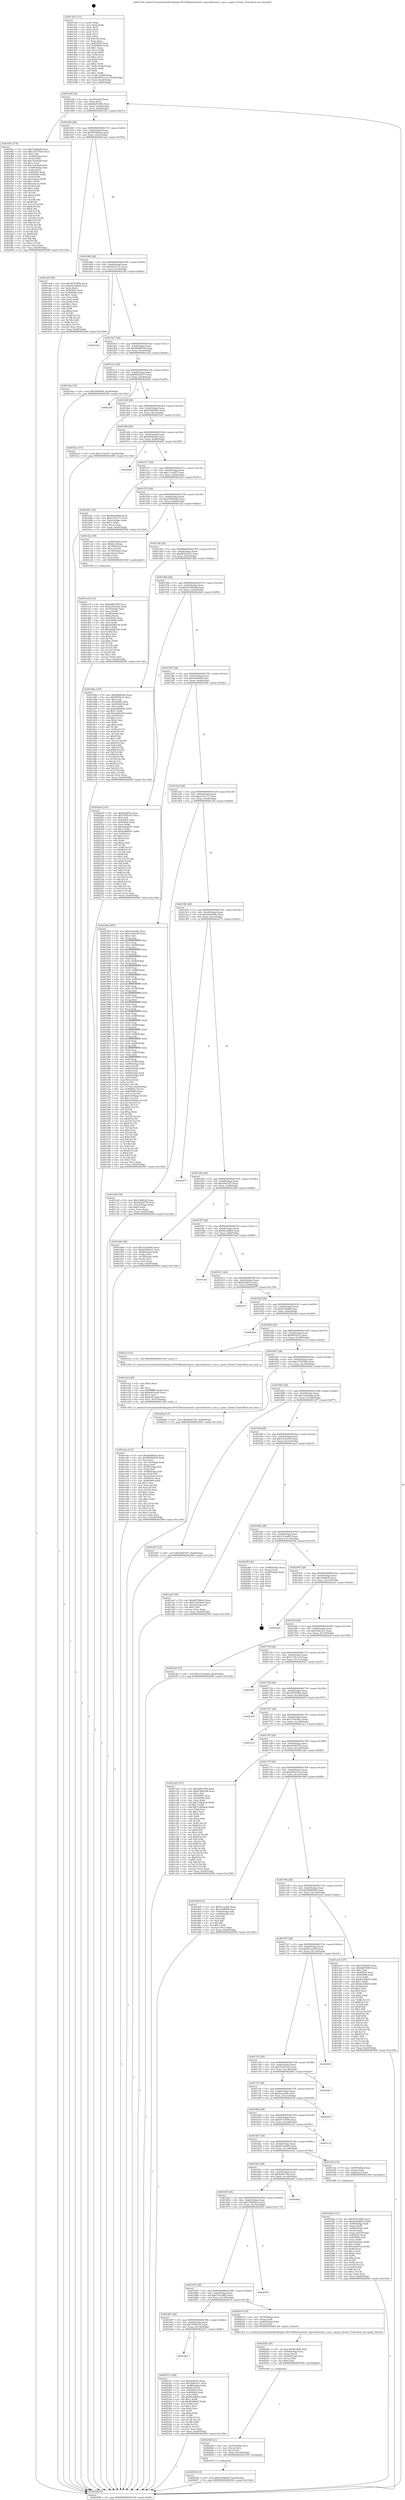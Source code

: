 digraph "0x4013e0" {
  label = "0x4013e0 (/mnt/c/Users/mathe/Desktop/tcc/POCII/binaries/extr_mpvvideooutvo_caca.c_query_format_Final-ollvm.out::main(0))"
  labelloc = "t"
  node[shape=record]

  Entry [label="",width=0.3,height=0.3,shape=circle,fillcolor=black,style=filled]
  "0x40144f" [label="{
     0x40144f [32]\l
     | [instrs]\l
     &nbsp;&nbsp;0x40144f \<+6\>: mov -0xa0(%rbp),%eax\l
     &nbsp;&nbsp;0x401455 \<+2\>: mov %eax,%ecx\l
     &nbsp;&nbsp;0x401457 \<+6\>: sub $0x82d7c600,%ecx\l
     &nbsp;&nbsp;0x40145d \<+6\>: mov %eax,-0xb4(%rbp)\l
     &nbsp;&nbsp;0x401463 \<+6\>: mov %ecx,-0xb8(%rbp)\l
     &nbsp;&nbsp;0x401469 \<+6\>: je 0000000000401f5c \<main+0xb7c\>\l
  }"]
  "0x401f5c" [label="{
     0x401f5c [174]\l
     | [instrs]\l
     &nbsp;&nbsp;0x401f5c \<+5\>: mov $0x7fcbfb29,%eax\l
     &nbsp;&nbsp;0x401f61 \<+5\>: mov $0x107d75e6,%ecx\l
     &nbsp;&nbsp;0x401f66 \<+2\>: mov $0x1,%dl\l
     &nbsp;&nbsp;0x401f68 \<+4\>: mov -0x68(%rbp),%rsi\l
     &nbsp;&nbsp;0x401f6c \<+2\>: mov (%rsi),%edi\l
     &nbsp;&nbsp;0x401f6e \<+6\>: add $0xc5ea4e6f,%edi\l
     &nbsp;&nbsp;0x401f74 \<+3\>: add $0x1,%edi\l
     &nbsp;&nbsp;0x401f77 \<+6\>: sub $0xc5ea4e6f,%edi\l
     &nbsp;&nbsp;0x401f7d \<+4\>: mov -0x68(%rbp),%rsi\l
     &nbsp;&nbsp;0x401f81 \<+2\>: mov %edi,(%rsi)\l
     &nbsp;&nbsp;0x401f83 \<+7\>: mov 0x40505c,%edi\l
     &nbsp;&nbsp;0x401f8a \<+8\>: mov 0x405060,%r8d\l
     &nbsp;&nbsp;0x401f92 \<+3\>: mov %edi,%r9d\l
     &nbsp;&nbsp;0x401f95 \<+7\>: sub $0x1ebca4,%r9d\l
     &nbsp;&nbsp;0x401f9c \<+4\>: sub $0x1,%r9d\l
     &nbsp;&nbsp;0x401fa0 \<+7\>: add $0x1ebca4,%r9d\l
     &nbsp;&nbsp;0x401fa7 \<+4\>: imul %r9d,%edi\l
     &nbsp;&nbsp;0x401fab \<+3\>: and $0x1,%edi\l
     &nbsp;&nbsp;0x401fae \<+3\>: cmp $0x0,%edi\l
     &nbsp;&nbsp;0x401fb1 \<+4\>: sete %r10b\l
     &nbsp;&nbsp;0x401fb5 \<+4\>: cmp $0xa,%r8d\l
     &nbsp;&nbsp;0x401fb9 \<+4\>: setl %r11b\l
     &nbsp;&nbsp;0x401fbd \<+3\>: mov %r10b,%bl\l
     &nbsp;&nbsp;0x401fc0 \<+3\>: xor $0xff,%bl\l
     &nbsp;&nbsp;0x401fc3 \<+3\>: mov %r11b,%r14b\l
     &nbsp;&nbsp;0x401fc6 \<+4\>: xor $0xff,%r14b\l
     &nbsp;&nbsp;0x401fca \<+3\>: xor $0x0,%dl\l
     &nbsp;&nbsp;0x401fcd \<+3\>: mov %bl,%r15b\l
     &nbsp;&nbsp;0x401fd0 \<+4\>: and $0x0,%r15b\l
     &nbsp;&nbsp;0x401fd4 \<+3\>: and %dl,%r10b\l
     &nbsp;&nbsp;0x401fd7 \<+3\>: mov %r14b,%r12b\l
     &nbsp;&nbsp;0x401fda \<+4\>: and $0x0,%r12b\l
     &nbsp;&nbsp;0x401fde \<+3\>: and %dl,%r11b\l
     &nbsp;&nbsp;0x401fe1 \<+3\>: or %r10b,%r15b\l
     &nbsp;&nbsp;0x401fe4 \<+3\>: or %r11b,%r12b\l
     &nbsp;&nbsp;0x401fe7 \<+3\>: xor %r12b,%r15b\l
     &nbsp;&nbsp;0x401fea \<+3\>: or %r14b,%bl\l
     &nbsp;&nbsp;0x401fed \<+3\>: xor $0xff,%bl\l
     &nbsp;&nbsp;0x401ff0 \<+3\>: or $0x0,%dl\l
     &nbsp;&nbsp;0x401ff3 \<+2\>: and %dl,%bl\l
     &nbsp;&nbsp;0x401ff5 \<+3\>: or %bl,%r15b\l
     &nbsp;&nbsp;0x401ff8 \<+4\>: test $0x1,%r15b\l
     &nbsp;&nbsp;0x401ffc \<+3\>: cmovne %ecx,%eax\l
     &nbsp;&nbsp;0x401fff \<+6\>: mov %eax,-0xa0(%rbp)\l
     &nbsp;&nbsp;0x402005 \<+5\>: jmp 0000000000402596 \<main+0x11b6\>\l
  }"]
  "0x40146f" [label="{
     0x40146f [28]\l
     | [instrs]\l
     &nbsp;&nbsp;0x40146f \<+5\>: jmp 0000000000401474 \<main+0x94\>\l
     &nbsp;&nbsp;0x401474 \<+6\>: mov -0xb4(%rbp),%eax\l
     &nbsp;&nbsp;0x40147a \<+5\>: sub $0x8878b0a2,%eax\l
     &nbsp;&nbsp;0x40147f \<+6\>: mov %eax,-0xbc(%rbp)\l
     &nbsp;&nbsp;0x401485 \<+6\>: je 0000000000401ae4 \<main+0x704\>\l
  }"]
  Exit [label="",width=0.3,height=0.3,shape=circle,fillcolor=black,style=filled,peripheries=2]
  "0x401ae4" [label="{
     0x401ae4 [86]\l
     | [instrs]\l
     &nbsp;&nbsp;0x401ae4 \<+5\>: mov $0x3676385a,%eax\l
     &nbsp;&nbsp;0x401ae9 \<+5\>: mov $0x653e4829,%ecx\l
     &nbsp;&nbsp;0x401aee \<+2\>: xor %edx,%edx\l
     &nbsp;&nbsp;0x401af0 \<+7\>: mov 0x40505c,%esi\l
     &nbsp;&nbsp;0x401af7 \<+7\>: mov 0x405060,%edi\l
     &nbsp;&nbsp;0x401afe \<+3\>: sub $0x1,%edx\l
     &nbsp;&nbsp;0x401b01 \<+3\>: mov %esi,%r8d\l
     &nbsp;&nbsp;0x401b04 \<+3\>: add %edx,%r8d\l
     &nbsp;&nbsp;0x401b07 \<+4\>: imul %r8d,%esi\l
     &nbsp;&nbsp;0x401b0b \<+3\>: and $0x1,%esi\l
     &nbsp;&nbsp;0x401b0e \<+3\>: cmp $0x0,%esi\l
     &nbsp;&nbsp;0x401b11 \<+4\>: sete %r9b\l
     &nbsp;&nbsp;0x401b15 \<+3\>: cmp $0xa,%edi\l
     &nbsp;&nbsp;0x401b18 \<+4\>: setl %r10b\l
     &nbsp;&nbsp;0x401b1c \<+3\>: mov %r9b,%r11b\l
     &nbsp;&nbsp;0x401b1f \<+3\>: and %r10b,%r11b\l
     &nbsp;&nbsp;0x401b22 \<+3\>: xor %r10b,%r9b\l
     &nbsp;&nbsp;0x401b25 \<+3\>: or %r9b,%r11b\l
     &nbsp;&nbsp;0x401b28 \<+4\>: test $0x1,%r11b\l
     &nbsp;&nbsp;0x401b2c \<+3\>: cmovne %ecx,%eax\l
     &nbsp;&nbsp;0x401b2f \<+6\>: mov %eax,-0xa0(%rbp)\l
     &nbsp;&nbsp;0x401b35 \<+5\>: jmp 0000000000402596 \<main+0x11b6\>\l
  }"]
  "0x40148b" [label="{
     0x40148b [28]\l
     | [instrs]\l
     &nbsp;&nbsp;0x40148b \<+5\>: jmp 0000000000401490 \<main+0xb0\>\l
     &nbsp;&nbsp;0x401490 \<+6\>: mov -0xb4(%rbp),%eax\l
     &nbsp;&nbsp;0x401496 \<+5\>: sub $0x94ef7c21,%eax\l
     &nbsp;&nbsp;0x40149b \<+6\>: mov %eax,-0xc0(%rbp)\l
     &nbsp;&nbsp;0x4014a1 \<+6\>: je 00000000004021bb \<main+0xddb\>\l
  }"]
  "0x4018b3" [label="{
     0x4018b3\l
  }", style=dashed]
  "0x4021bb" [label="{
     0x4021bb\l
  }", style=dashed]
  "0x4014a7" [label="{
     0x4014a7 [28]\l
     | [instrs]\l
     &nbsp;&nbsp;0x4014a7 \<+5\>: jmp 00000000004014ac \<main+0xcc\>\l
     &nbsp;&nbsp;0x4014ac \<+6\>: mov -0xb4(%rbp),%eax\l
     &nbsp;&nbsp;0x4014b2 \<+5\>: sub $0x96d88534,%eax\l
     &nbsp;&nbsp;0x4014b7 \<+6\>: mov %eax,-0xc4(%rbp)\l
     &nbsp;&nbsp;0x4014bd \<+6\>: je 0000000000401eba \<main+0xada\>\l
  }"]
  "0x40237c" [label="{
     0x40237c [109]\l
     | [instrs]\l
     &nbsp;&nbsp;0x40237c \<+5\>: mov $0xfa38f1fc,%eax\l
     &nbsp;&nbsp;0x402381 \<+5\>: mov $0x308a1fc1,%ecx\l
     &nbsp;&nbsp;0x402386 \<+7\>: mov -0x98(%rbp),%rdx\l
     &nbsp;&nbsp;0x40238d \<+6\>: movl $0x0,(%rdx)\l
     &nbsp;&nbsp;0x402393 \<+7\>: mov 0x40505c,%esi\l
     &nbsp;&nbsp;0x40239a \<+7\>: mov 0x405060,%edi\l
     &nbsp;&nbsp;0x4023a1 \<+3\>: mov %esi,%r8d\l
     &nbsp;&nbsp;0x4023a4 \<+7\>: add $0xf9ed9625,%r8d\l
     &nbsp;&nbsp;0x4023ab \<+4\>: sub $0x1,%r8d\l
     &nbsp;&nbsp;0x4023af \<+7\>: sub $0xf9ed9625,%r8d\l
     &nbsp;&nbsp;0x4023b6 \<+4\>: imul %r8d,%esi\l
     &nbsp;&nbsp;0x4023ba \<+3\>: and $0x1,%esi\l
     &nbsp;&nbsp;0x4023bd \<+3\>: cmp $0x0,%esi\l
     &nbsp;&nbsp;0x4023c0 \<+4\>: sete %r9b\l
     &nbsp;&nbsp;0x4023c4 \<+3\>: cmp $0xa,%edi\l
     &nbsp;&nbsp;0x4023c7 \<+4\>: setl %r10b\l
     &nbsp;&nbsp;0x4023cb \<+3\>: mov %r9b,%r11b\l
     &nbsp;&nbsp;0x4023ce \<+3\>: and %r10b,%r11b\l
     &nbsp;&nbsp;0x4023d1 \<+3\>: xor %r10b,%r9b\l
     &nbsp;&nbsp;0x4023d4 \<+3\>: or %r9b,%r11b\l
     &nbsp;&nbsp;0x4023d7 \<+4\>: test $0x1,%r11b\l
     &nbsp;&nbsp;0x4023db \<+3\>: cmovne %ecx,%eax\l
     &nbsp;&nbsp;0x4023de \<+6\>: mov %eax,-0xa0(%rbp)\l
     &nbsp;&nbsp;0x4023e4 \<+5\>: jmp 0000000000402596 \<main+0x11b6\>\l
  }"]
  "0x401eba" [label="{
     0x401eba [15]\l
     | [instrs]\l
     &nbsp;&nbsp;0x401eba \<+10\>: movl $0x500f83f6,-0xa0(%rbp)\l
     &nbsp;&nbsp;0x401ec4 \<+5\>: jmp 0000000000402596 \<main+0x11b6\>\l
  }"]
  "0x4014c3" [label="{
     0x4014c3 [28]\l
     | [instrs]\l
     &nbsp;&nbsp;0x4014c3 \<+5\>: jmp 00000000004014c8 \<main+0xe8\>\l
     &nbsp;&nbsp;0x4014c8 \<+6\>: mov -0xb4(%rbp),%eax\l
     &nbsp;&nbsp;0x4014ce \<+5\>: sub $0x983b2917,%eax\l
     &nbsp;&nbsp;0x4014d3 \<+6\>: mov %eax,-0xc8(%rbp)\l
     &nbsp;&nbsp;0x4014d9 \<+6\>: je 00000000004022d5 \<main+0xef5\>\l
  }"]
  "0x40205d" [label="{
     0x40205d [15]\l
     | [instrs]\l
     &nbsp;&nbsp;0x40205d \<+10\>: movl $0xe039b628,-0xa0(%rbp)\l
     &nbsp;&nbsp;0x402067 \<+5\>: jmp 0000000000402596 \<main+0x11b6\>\l
  }"]
  "0x4022d5" [label="{
     0x4022d5\l
  }", style=dashed]
  "0x4014df" [label="{
     0x4014df [28]\l
     | [instrs]\l
     &nbsp;&nbsp;0x4014df \<+5\>: jmp 00000000004014e4 \<main+0x104\>\l
     &nbsp;&nbsp;0x4014e4 \<+6\>: mov -0xb4(%rbp),%eax\l
     &nbsp;&nbsp;0x4014ea \<+5\>: sub $0xb302d643,%eax\l
     &nbsp;&nbsp;0x4014ef \<+6\>: mov %eax,-0xcc(%rbp)\l
     &nbsp;&nbsp;0x4014f5 \<+6\>: je 0000000000401bc2 \<main+0x7e2\>\l
  }"]
  "0x402048" [label="{
     0x402048 [21]\l
     | [instrs]\l
     &nbsp;&nbsp;0x402048 \<+4\>: mov -0x70(%rbp),%rcx\l
     &nbsp;&nbsp;0x40204c \<+3\>: mov (%rcx),%rcx\l
     &nbsp;&nbsp;0x40204f \<+3\>: mov %rcx,%rdi\l
     &nbsp;&nbsp;0x402052 \<+6\>: mov %eax,-0x160(%rbp)\l
     &nbsp;&nbsp;0x402058 \<+5\>: call 0000000000401030 \<free@plt\>\l
     | [calls]\l
     &nbsp;&nbsp;0x401030 \{1\} (unknown)\l
  }"]
  "0x401bc2" [label="{
     0x401bc2 [15]\l
     | [instrs]\l
     &nbsp;&nbsp;0x401bc2 \<+10\>: movl $0xc11eef57,-0xa0(%rbp)\l
     &nbsp;&nbsp;0x401bcc \<+5\>: jmp 0000000000402596 \<main+0x11b6\>\l
  }"]
  "0x4014fb" [label="{
     0x4014fb [28]\l
     | [instrs]\l
     &nbsp;&nbsp;0x4014fb \<+5\>: jmp 0000000000401500 \<main+0x120\>\l
     &nbsp;&nbsp;0x401500 \<+6\>: mov -0xb4(%rbp),%eax\l
     &nbsp;&nbsp;0x401506 \<+5\>: sub $0xbb0f40ad,%eax\l
     &nbsp;&nbsp;0x40150b \<+6\>: mov %eax,-0xd0(%rbp)\l
     &nbsp;&nbsp;0x401511 \<+6\>: je 00000000004024d5 \<main+0x10f5\>\l
  }"]
  "0x40202b" [label="{
     0x40202b [29]\l
     | [instrs]\l
     &nbsp;&nbsp;0x40202b \<+10\>: movabs $0x4030d6,%rdi\l
     &nbsp;&nbsp;0x402035 \<+4\>: mov -0x60(%rbp),%rcx\l
     &nbsp;&nbsp;0x402039 \<+2\>: mov %eax,(%rcx)\l
     &nbsp;&nbsp;0x40203b \<+4\>: mov -0x60(%rbp),%rcx\l
     &nbsp;&nbsp;0x40203f \<+2\>: mov (%rcx),%esi\l
     &nbsp;&nbsp;0x402041 \<+2\>: mov $0x0,%al\l
     &nbsp;&nbsp;0x402043 \<+5\>: call 0000000000401040 \<printf@plt\>\l
     | [calls]\l
     &nbsp;&nbsp;0x401040 \{1\} (unknown)\l
  }"]
  "0x4024d5" [label="{
     0x4024d5\l
  }", style=dashed]
  "0x401517" [label="{
     0x401517 [28]\l
     | [instrs]\l
     &nbsp;&nbsp;0x401517 \<+5\>: jmp 000000000040151c \<main+0x13c\>\l
     &nbsp;&nbsp;0x40151c \<+6\>: mov -0xb4(%rbp),%eax\l
     &nbsp;&nbsp;0x401522 \<+5\>: sub $0xc11eef57,%eax\l
     &nbsp;&nbsp;0x401527 \<+6\>: mov %eax,-0xd4(%rbp)\l
     &nbsp;&nbsp;0x40152d \<+6\>: je 0000000000401bd1 \<main+0x7f1\>\l
  }"]
  "0x401897" [label="{
     0x401897 [28]\l
     | [instrs]\l
     &nbsp;&nbsp;0x401897 \<+5\>: jmp 000000000040189c \<main+0x4bc\>\l
     &nbsp;&nbsp;0x40189c \<+6\>: mov -0xb4(%rbp),%eax\l
     &nbsp;&nbsp;0x4018a2 \<+5\>: sub $0x7f385c55,%eax\l
     &nbsp;&nbsp;0x4018a7 \<+6\>: mov %eax,-0x154(%rbp)\l
     &nbsp;&nbsp;0x4018ad \<+6\>: je 000000000040237c \<main+0xf9c\>\l
  }"]
  "0x401bd1" [label="{
     0x401bd1 [30]\l
     | [instrs]\l
     &nbsp;&nbsp;0x401bd1 \<+5\>: mov $0xf6cad8b4,%eax\l
     &nbsp;&nbsp;0x401bd6 \<+5\>: mov $0xe103cc77,%ecx\l
     &nbsp;&nbsp;0x401bdb \<+3\>: mov -0x2c(%rbp),%edx\l
     &nbsp;&nbsp;0x401bde \<+3\>: cmp $0x1,%edx\l
     &nbsp;&nbsp;0x401be1 \<+3\>: cmovl %ecx,%eax\l
     &nbsp;&nbsp;0x401be4 \<+6\>: mov %eax,-0xa0(%rbp)\l
     &nbsp;&nbsp;0x401bea \<+5\>: jmp 0000000000402596 \<main+0x11b6\>\l
  }"]
  "0x401533" [label="{
     0x401533 [28]\l
     | [instrs]\l
     &nbsp;&nbsp;0x401533 \<+5\>: jmp 0000000000401538 \<main+0x158\>\l
     &nbsp;&nbsp;0x401538 \<+6\>: mov -0xb4(%rbp),%eax\l
     &nbsp;&nbsp;0x40153e \<+5\>: sub $0xd7b643d8,%eax\l
     &nbsp;&nbsp;0x401543 \<+6\>: mov %eax,-0xd8(%rbp)\l
     &nbsp;&nbsp;0x401549 \<+6\>: je 0000000000401cbe \<main+0x8de\>\l
  }"]
  "0x402019" [label="{
     0x402019 [18]\l
     | [instrs]\l
     &nbsp;&nbsp;0x402019 \<+4\>: mov -0x70(%rbp),%rax\l
     &nbsp;&nbsp;0x40201d \<+3\>: mov (%rax),%rdi\l
     &nbsp;&nbsp;0x402020 \<+4\>: mov -0x80(%rbp),%rax\l
     &nbsp;&nbsp;0x402024 \<+2\>: mov (%rax),%esi\l
     &nbsp;&nbsp;0x402026 \<+5\>: call 00000000004013c0 \<query_format\>\l
     | [calls]\l
     &nbsp;&nbsp;0x4013c0 \{1\} (/mnt/c/Users/mathe/Desktop/tcc/POCII/binaries/extr_mpvvideooutvo_caca.c_query_format_Final-ollvm.out::query_format)\l
  }"]
  "0x401cbe" [label="{
     0x401cbe [39]\l
     | [instrs]\l
     &nbsp;&nbsp;0x401cbe \<+4\>: mov -0x80(%rbp),%rax\l
     &nbsp;&nbsp;0x401cc2 \<+6\>: movl $0x64,(%rax)\l
     &nbsp;&nbsp;0x401cc8 \<+4\>: mov -0x78(%rbp),%rax\l
     &nbsp;&nbsp;0x401ccc \<+6\>: movl $0x1,(%rax)\l
     &nbsp;&nbsp;0x401cd2 \<+4\>: mov -0x78(%rbp),%rax\l
     &nbsp;&nbsp;0x401cd6 \<+3\>: movslq (%rax),%rax\l
     &nbsp;&nbsp;0x401cd9 \<+4\>: shl $0x2,%rax\l
     &nbsp;&nbsp;0x401cdd \<+3\>: mov %rax,%rdi\l
     &nbsp;&nbsp;0x401ce0 \<+5\>: call 0000000000401050 \<malloc@plt\>\l
     | [calls]\l
     &nbsp;&nbsp;0x401050 \{1\} (unknown)\l
  }"]
  "0x40154f" [label="{
     0x40154f [28]\l
     | [instrs]\l
     &nbsp;&nbsp;0x40154f \<+5\>: jmp 0000000000401554 \<main+0x174\>\l
     &nbsp;&nbsp;0x401554 \<+6\>: mov -0xb4(%rbp),%eax\l
     &nbsp;&nbsp;0x40155a \<+5\>: sub $0xd838d233,%eax\l
     &nbsp;&nbsp;0x40155f \<+6\>: mov %eax,-0xdc(%rbp)\l
     &nbsp;&nbsp;0x401565 \<+6\>: je 0000000000401d8a \<main+0x9aa\>\l
  }"]
  "0x40187b" [label="{
     0x40187b [28]\l
     | [instrs]\l
     &nbsp;&nbsp;0x40187b \<+5\>: jmp 0000000000401880 \<main+0x4a0\>\l
     &nbsp;&nbsp;0x401880 \<+6\>: mov -0xb4(%rbp),%eax\l
     &nbsp;&nbsp;0x401886 \<+5\>: sub $0x7c42c800,%eax\l
     &nbsp;&nbsp;0x40188b \<+6\>: mov %eax,-0x150(%rbp)\l
     &nbsp;&nbsp;0x401891 \<+6\>: je 0000000000402019 \<main+0xc39\>\l
  }"]
  "0x401d8a" [label="{
     0x401d8a [147]\l
     | [instrs]\l
     &nbsp;&nbsp;0x401d8a \<+5\>: mov $0xbb0f40ad,%eax\l
     &nbsp;&nbsp;0x401d8f \<+5\>: mov $0x867615c,%ecx\l
     &nbsp;&nbsp;0x401d94 \<+2\>: mov $0x1,%dl\l
     &nbsp;&nbsp;0x401d96 \<+7\>: mov 0x40505c,%esi\l
     &nbsp;&nbsp;0x401d9d \<+7\>: mov 0x405060,%edi\l
     &nbsp;&nbsp;0x401da4 \<+3\>: mov %esi,%r8d\l
     &nbsp;&nbsp;0x401da7 \<+7\>: sub $0xadbfa45b,%r8d\l
     &nbsp;&nbsp;0x401dae \<+4\>: sub $0x1,%r8d\l
     &nbsp;&nbsp;0x401db2 \<+7\>: add $0xadbfa45b,%r8d\l
     &nbsp;&nbsp;0x401db9 \<+4\>: imul %r8d,%esi\l
     &nbsp;&nbsp;0x401dbd \<+3\>: and $0x1,%esi\l
     &nbsp;&nbsp;0x401dc0 \<+3\>: cmp $0x0,%esi\l
     &nbsp;&nbsp;0x401dc3 \<+4\>: sete %r9b\l
     &nbsp;&nbsp;0x401dc7 \<+3\>: cmp $0xa,%edi\l
     &nbsp;&nbsp;0x401dca \<+4\>: setl %r10b\l
     &nbsp;&nbsp;0x401dce \<+3\>: mov %r9b,%r11b\l
     &nbsp;&nbsp;0x401dd1 \<+4\>: xor $0xff,%r11b\l
     &nbsp;&nbsp;0x401dd5 \<+3\>: mov %r10b,%bl\l
     &nbsp;&nbsp;0x401dd8 \<+3\>: xor $0xff,%bl\l
     &nbsp;&nbsp;0x401ddb \<+3\>: xor $0x1,%dl\l
     &nbsp;&nbsp;0x401dde \<+3\>: mov %r11b,%r14b\l
     &nbsp;&nbsp;0x401de1 \<+4\>: and $0xff,%r14b\l
     &nbsp;&nbsp;0x401de5 \<+3\>: and %dl,%r9b\l
     &nbsp;&nbsp;0x401de8 \<+3\>: mov %bl,%r15b\l
     &nbsp;&nbsp;0x401deb \<+4\>: and $0xff,%r15b\l
     &nbsp;&nbsp;0x401def \<+3\>: and %dl,%r10b\l
     &nbsp;&nbsp;0x401df2 \<+3\>: or %r9b,%r14b\l
     &nbsp;&nbsp;0x401df5 \<+3\>: or %r10b,%r15b\l
     &nbsp;&nbsp;0x401df8 \<+3\>: xor %r15b,%r14b\l
     &nbsp;&nbsp;0x401dfb \<+3\>: or %bl,%r11b\l
     &nbsp;&nbsp;0x401dfe \<+4\>: xor $0xff,%r11b\l
     &nbsp;&nbsp;0x401e02 \<+3\>: or $0x1,%dl\l
     &nbsp;&nbsp;0x401e05 \<+3\>: and %dl,%r11b\l
     &nbsp;&nbsp;0x401e08 \<+3\>: or %r11b,%r14b\l
     &nbsp;&nbsp;0x401e0b \<+4\>: test $0x1,%r14b\l
     &nbsp;&nbsp;0x401e0f \<+3\>: cmovne %ecx,%eax\l
     &nbsp;&nbsp;0x401e12 \<+6\>: mov %eax,-0xa0(%rbp)\l
     &nbsp;&nbsp;0x401e18 \<+5\>: jmp 0000000000402596 \<main+0x11b6\>\l
  }"]
  "0x40156b" [label="{
     0x40156b [28]\l
     | [instrs]\l
     &nbsp;&nbsp;0x40156b \<+5\>: jmp 0000000000401570 \<main+0x190\>\l
     &nbsp;&nbsp;0x401570 \<+6\>: mov -0xb4(%rbp),%eax\l
     &nbsp;&nbsp;0x401576 \<+5\>: sub $0xe039b628,%eax\l
     &nbsp;&nbsp;0x40157b \<+6\>: mov %eax,-0xe0(%rbp)\l
     &nbsp;&nbsp;0x401581 \<+6\>: je 00000000004022e9 \<main+0xf09\>\l
  }"]
  "0x402555" [label="{
     0x402555\l
  }", style=dashed]
  "0x4022e9" [label="{
     0x4022e9 [147]\l
     | [instrs]\l
     &nbsp;&nbsp;0x4022e9 \<+5\>: mov $0xfa38f1fc,%eax\l
     &nbsp;&nbsp;0x4022ee \<+5\>: mov $0x7f385c55,%ecx\l
     &nbsp;&nbsp;0x4022f3 \<+2\>: mov $0x1,%dl\l
     &nbsp;&nbsp;0x4022f5 \<+7\>: mov 0x40505c,%esi\l
     &nbsp;&nbsp;0x4022fc \<+7\>: mov 0x405060,%edi\l
     &nbsp;&nbsp;0x402303 \<+3\>: mov %esi,%r8d\l
     &nbsp;&nbsp;0x402306 \<+7\>: sub $0x5a9a8547,%r8d\l
     &nbsp;&nbsp;0x40230d \<+4\>: sub $0x1,%r8d\l
     &nbsp;&nbsp;0x402311 \<+7\>: add $0x5a9a8547,%r8d\l
     &nbsp;&nbsp;0x402318 \<+4\>: imul %r8d,%esi\l
     &nbsp;&nbsp;0x40231c \<+3\>: and $0x1,%esi\l
     &nbsp;&nbsp;0x40231f \<+3\>: cmp $0x0,%esi\l
     &nbsp;&nbsp;0x402322 \<+4\>: sete %r9b\l
     &nbsp;&nbsp;0x402326 \<+3\>: cmp $0xa,%edi\l
     &nbsp;&nbsp;0x402329 \<+4\>: setl %r10b\l
     &nbsp;&nbsp;0x40232d \<+3\>: mov %r9b,%r11b\l
     &nbsp;&nbsp;0x402330 \<+4\>: xor $0xff,%r11b\l
     &nbsp;&nbsp;0x402334 \<+3\>: mov %r10b,%bl\l
     &nbsp;&nbsp;0x402337 \<+3\>: xor $0xff,%bl\l
     &nbsp;&nbsp;0x40233a \<+3\>: xor $0x1,%dl\l
     &nbsp;&nbsp;0x40233d \<+3\>: mov %r11b,%r14b\l
     &nbsp;&nbsp;0x402340 \<+4\>: and $0xff,%r14b\l
     &nbsp;&nbsp;0x402344 \<+3\>: and %dl,%r9b\l
     &nbsp;&nbsp;0x402347 \<+3\>: mov %bl,%r15b\l
     &nbsp;&nbsp;0x40234a \<+4\>: and $0xff,%r15b\l
     &nbsp;&nbsp;0x40234e \<+3\>: and %dl,%r10b\l
     &nbsp;&nbsp;0x402351 \<+3\>: or %r9b,%r14b\l
     &nbsp;&nbsp;0x402354 \<+3\>: or %r10b,%r15b\l
     &nbsp;&nbsp;0x402357 \<+3\>: xor %r15b,%r14b\l
     &nbsp;&nbsp;0x40235a \<+3\>: or %bl,%r11b\l
     &nbsp;&nbsp;0x40235d \<+4\>: xor $0xff,%r11b\l
     &nbsp;&nbsp;0x402361 \<+3\>: or $0x1,%dl\l
     &nbsp;&nbsp;0x402364 \<+3\>: and %dl,%r11b\l
     &nbsp;&nbsp;0x402367 \<+3\>: or %r11b,%r14b\l
     &nbsp;&nbsp;0x40236a \<+4\>: test $0x1,%r14b\l
     &nbsp;&nbsp;0x40236e \<+3\>: cmovne %ecx,%eax\l
     &nbsp;&nbsp;0x402371 \<+6\>: mov %eax,-0xa0(%rbp)\l
     &nbsp;&nbsp;0x402377 \<+5\>: jmp 0000000000402596 \<main+0x11b6\>\l
  }"]
  "0x401587" [label="{
     0x401587 [28]\l
     | [instrs]\l
     &nbsp;&nbsp;0x401587 \<+5\>: jmp 000000000040158c \<main+0x1ac\>\l
     &nbsp;&nbsp;0x40158c \<+6\>: mov -0xb4(%rbp),%eax\l
     &nbsp;&nbsp;0x401592 \<+5\>: sub $0xe0e8f40f,%eax\l
     &nbsp;&nbsp;0x401597 \<+6\>: mov %eax,-0xe4(%rbp)\l
     &nbsp;&nbsp;0x40159d \<+6\>: je 000000000040190e \<main+0x52e\>\l
  }"]
  "0x40185f" [label="{
     0x40185f [28]\l
     | [instrs]\l
     &nbsp;&nbsp;0x40185f \<+5\>: jmp 0000000000401864 \<main+0x484\>\l
     &nbsp;&nbsp;0x401864 \<+6\>: mov -0xb4(%rbp),%eax\l
     &nbsp;&nbsp;0x40186a \<+5\>: sub $0x750092cb,%eax\l
     &nbsp;&nbsp;0x40186f \<+6\>: mov %eax,-0x14c(%rbp)\l
     &nbsp;&nbsp;0x401875 \<+6\>: je 0000000000402555 \<main+0x1175\>\l
  }"]
  "0x40190e" [label="{
     0x40190e [407]\l
     | [instrs]\l
     &nbsp;&nbsp;0x40190e \<+5\>: mov $0x5ecac0fe,%eax\l
     &nbsp;&nbsp;0x401913 \<+5\>: mov $0x14c03c85,%ecx\l
     &nbsp;&nbsp;0x401918 \<+2\>: mov $0x1,%dl\l
     &nbsp;&nbsp;0x40191a \<+3\>: mov %rsp,%rsi\l
     &nbsp;&nbsp;0x40191d \<+4\>: add $0xfffffffffffffff0,%rsi\l
     &nbsp;&nbsp;0x401921 \<+3\>: mov %rsi,%rsp\l
     &nbsp;&nbsp;0x401924 \<+7\>: mov %rsi,-0x98(%rbp)\l
     &nbsp;&nbsp;0x40192b \<+3\>: mov %rsp,%rsi\l
     &nbsp;&nbsp;0x40192e \<+4\>: add $0xfffffffffffffff0,%rsi\l
     &nbsp;&nbsp;0x401932 \<+3\>: mov %rsi,%rsp\l
     &nbsp;&nbsp;0x401935 \<+3\>: mov %rsp,%rdi\l
     &nbsp;&nbsp;0x401938 \<+4\>: add $0xfffffffffffffff0,%rdi\l
     &nbsp;&nbsp;0x40193c \<+3\>: mov %rdi,%rsp\l
     &nbsp;&nbsp;0x40193f \<+7\>: mov %rdi,-0x90(%rbp)\l
     &nbsp;&nbsp;0x401946 \<+3\>: mov %rsp,%rdi\l
     &nbsp;&nbsp;0x401949 \<+4\>: add $0xfffffffffffffff0,%rdi\l
     &nbsp;&nbsp;0x40194d \<+3\>: mov %rdi,%rsp\l
     &nbsp;&nbsp;0x401950 \<+7\>: mov %rdi,-0x88(%rbp)\l
     &nbsp;&nbsp;0x401957 \<+3\>: mov %rsp,%rdi\l
     &nbsp;&nbsp;0x40195a \<+4\>: add $0xfffffffffffffff0,%rdi\l
     &nbsp;&nbsp;0x40195e \<+3\>: mov %rdi,%rsp\l
     &nbsp;&nbsp;0x401961 \<+4\>: mov %rdi,-0x80(%rbp)\l
     &nbsp;&nbsp;0x401965 \<+3\>: mov %rsp,%rdi\l
     &nbsp;&nbsp;0x401968 \<+4\>: add $0xfffffffffffffff0,%rdi\l
     &nbsp;&nbsp;0x40196c \<+3\>: mov %rdi,%rsp\l
     &nbsp;&nbsp;0x40196f \<+4\>: mov %rdi,-0x78(%rbp)\l
     &nbsp;&nbsp;0x401973 \<+3\>: mov %rsp,%rdi\l
     &nbsp;&nbsp;0x401976 \<+4\>: add $0xfffffffffffffff0,%rdi\l
     &nbsp;&nbsp;0x40197a \<+3\>: mov %rdi,%rsp\l
     &nbsp;&nbsp;0x40197d \<+4\>: mov %rdi,-0x70(%rbp)\l
     &nbsp;&nbsp;0x401981 \<+3\>: mov %rsp,%rdi\l
     &nbsp;&nbsp;0x401984 \<+4\>: add $0xfffffffffffffff0,%rdi\l
     &nbsp;&nbsp;0x401988 \<+3\>: mov %rdi,%rsp\l
     &nbsp;&nbsp;0x40198b \<+4\>: mov %rdi,-0x68(%rbp)\l
     &nbsp;&nbsp;0x40198f \<+3\>: mov %rsp,%rdi\l
     &nbsp;&nbsp;0x401992 \<+4\>: add $0xfffffffffffffff0,%rdi\l
     &nbsp;&nbsp;0x401996 \<+3\>: mov %rdi,%rsp\l
     &nbsp;&nbsp;0x401999 \<+4\>: mov %rdi,-0x60(%rbp)\l
     &nbsp;&nbsp;0x40199d \<+3\>: mov %rsp,%rdi\l
     &nbsp;&nbsp;0x4019a0 \<+4\>: add $0xfffffffffffffff0,%rdi\l
     &nbsp;&nbsp;0x4019a4 \<+3\>: mov %rdi,%rsp\l
     &nbsp;&nbsp;0x4019a7 \<+4\>: mov %rdi,-0x58(%rbp)\l
     &nbsp;&nbsp;0x4019ab \<+3\>: mov %rsp,%rdi\l
     &nbsp;&nbsp;0x4019ae \<+4\>: add $0xfffffffffffffff0,%rdi\l
     &nbsp;&nbsp;0x4019b2 \<+3\>: mov %rdi,%rsp\l
     &nbsp;&nbsp;0x4019b5 \<+4\>: mov %rdi,-0x50(%rbp)\l
     &nbsp;&nbsp;0x4019b9 \<+3\>: mov %rsp,%rdi\l
     &nbsp;&nbsp;0x4019bc \<+4\>: add $0xfffffffffffffff0,%rdi\l
     &nbsp;&nbsp;0x4019c0 \<+3\>: mov %rdi,%rsp\l
     &nbsp;&nbsp;0x4019c3 \<+4\>: mov %rdi,-0x48(%rbp)\l
     &nbsp;&nbsp;0x4019c7 \<+3\>: mov %rsp,%rdi\l
     &nbsp;&nbsp;0x4019ca \<+4\>: add $0xfffffffffffffff0,%rdi\l
     &nbsp;&nbsp;0x4019ce \<+3\>: mov %rdi,%rsp\l
     &nbsp;&nbsp;0x4019d1 \<+4\>: mov %rdi,-0x40(%rbp)\l
     &nbsp;&nbsp;0x4019d5 \<+3\>: mov %rsp,%rdi\l
     &nbsp;&nbsp;0x4019d8 \<+4\>: add $0xfffffffffffffff0,%rdi\l
     &nbsp;&nbsp;0x4019dc \<+3\>: mov %rdi,%rsp\l
     &nbsp;&nbsp;0x4019df \<+4\>: mov %rdi,-0x38(%rbp)\l
     &nbsp;&nbsp;0x4019e3 \<+7\>: mov -0x98(%rbp),%rdi\l
     &nbsp;&nbsp;0x4019ea \<+6\>: movl $0x0,(%rdi)\l
     &nbsp;&nbsp;0x4019f0 \<+7\>: mov -0xa4(%rbp),%r8d\l
     &nbsp;&nbsp;0x4019f7 \<+3\>: mov %r8d,(%rsi)\l
     &nbsp;&nbsp;0x4019fa \<+7\>: mov -0x90(%rbp),%rdi\l
     &nbsp;&nbsp;0x401a01 \<+7\>: mov -0xb0(%rbp),%r9\l
     &nbsp;&nbsp;0x401a08 \<+3\>: mov %r9,(%rdi)\l
     &nbsp;&nbsp;0x401a0b \<+3\>: cmpl $0x2,(%rsi)\l
     &nbsp;&nbsp;0x401a0e \<+4\>: setne %r10b\l
     &nbsp;&nbsp;0x401a12 \<+4\>: and $0x1,%r10b\l
     &nbsp;&nbsp;0x401a16 \<+4\>: mov %r10b,-0x2d(%rbp)\l
     &nbsp;&nbsp;0x401a1a \<+8\>: mov 0x40505c,%r11d\l
     &nbsp;&nbsp;0x401a22 \<+7\>: mov 0x405060,%ebx\l
     &nbsp;&nbsp;0x401a29 \<+3\>: mov %r11d,%r14d\l
     &nbsp;&nbsp;0x401a2c \<+7\>: sub $0x9c5392a2,%r14d\l
     &nbsp;&nbsp;0x401a33 \<+4\>: sub $0x1,%r14d\l
     &nbsp;&nbsp;0x401a37 \<+7\>: add $0x9c5392a2,%r14d\l
     &nbsp;&nbsp;0x401a3e \<+4\>: imul %r14d,%r11d\l
     &nbsp;&nbsp;0x401a42 \<+4\>: and $0x1,%r11d\l
     &nbsp;&nbsp;0x401a46 \<+4\>: cmp $0x0,%r11d\l
     &nbsp;&nbsp;0x401a4a \<+4\>: sete %r10b\l
     &nbsp;&nbsp;0x401a4e \<+3\>: cmp $0xa,%ebx\l
     &nbsp;&nbsp;0x401a51 \<+4\>: setl %r15b\l
     &nbsp;&nbsp;0x401a55 \<+3\>: mov %r10b,%r12b\l
     &nbsp;&nbsp;0x401a58 \<+4\>: xor $0xff,%r12b\l
     &nbsp;&nbsp;0x401a5c \<+3\>: mov %r15b,%r13b\l
     &nbsp;&nbsp;0x401a5f \<+4\>: xor $0xff,%r13b\l
     &nbsp;&nbsp;0x401a63 \<+3\>: xor $0x0,%dl\l
     &nbsp;&nbsp;0x401a66 \<+3\>: mov %r12b,%sil\l
     &nbsp;&nbsp;0x401a69 \<+4\>: and $0x0,%sil\l
     &nbsp;&nbsp;0x401a6d \<+3\>: and %dl,%r10b\l
     &nbsp;&nbsp;0x401a70 \<+3\>: mov %r13b,%dil\l
     &nbsp;&nbsp;0x401a73 \<+4\>: and $0x0,%dil\l
     &nbsp;&nbsp;0x401a77 \<+3\>: and %dl,%r15b\l
     &nbsp;&nbsp;0x401a7a \<+3\>: or %r10b,%sil\l
     &nbsp;&nbsp;0x401a7d \<+3\>: or %r15b,%dil\l
     &nbsp;&nbsp;0x401a80 \<+3\>: xor %dil,%sil\l
     &nbsp;&nbsp;0x401a83 \<+3\>: or %r13b,%r12b\l
     &nbsp;&nbsp;0x401a86 \<+4\>: xor $0xff,%r12b\l
     &nbsp;&nbsp;0x401a8a \<+3\>: or $0x0,%dl\l
     &nbsp;&nbsp;0x401a8d \<+3\>: and %dl,%r12b\l
     &nbsp;&nbsp;0x401a90 \<+3\>: or %r12b,%sil\l
     &nbsp;&nbsp;0x401a93 \<+4\>: test $0x1,%sil\l
     &nbsp;&nbsp;0x401a97 \<+3\>: cmovne %ecx,%eax\l
     &nbsp;&nbsp;0x401a9a \<+6\>: mov %eax,-0xa0(%rbp)\l
     &nbsp;&nbsp;0x401aa0 \<+5\>: jmp 0000000000402596 \<main+0x11b6\>\l
  }"]
  "0x4015a3" [label="{
     0x4015a3 [28]\l
     | [instrs]\l
     &nbsp;&nbsp;0x4015a3 \<+5\>: jmp 00000000004015a8 \<main+0x1c8\>\l
     &nbsp;&nbsp;0x4015a8 \<+6\>: mov -0xb4(%rbp),%eax\l
     &nbsp;&nbsp;0x4015ae \<+5\>: sub $0xe103cc77,%eax\l
     &nbsp;&nbsp;0x4015b3 \<+6\>: mov %eax,-0xe8(%rbp)\l
     &nbsp;&nbsp;0x4015b9 \<+6\>: je 0000000000401c0d \<main+0x82d\>\l
  }"]
  "0x40248e" [label="{
     0x40248e\l
  }", style=dashed]
  "0x401c0d" [label="{
     0x401c0d [30]\l
     | [instrs]\l
     &nbsp;&nbsp;0x401c0d \<+5\>: mov $0x1b44fcf2,%eax\l
     &nbsp;&nbsp;0x401c12 \<+5\>: mov $0x44d42778,%ecx\l
     &nbsp;&nbsp;0x401c17 \<+3\>: mov -0x2c(%rbp),%edx\l
     &nbsp;&nbsp;0x401c1a \<+3\>: cmp $0x0,%edx\l
     &nbsp;&nbsp;0x401c1d \<+3\>: cmove %ecx,%eax\l
     &nbsp;&nbsp;0x401c20 \<+6\>: mov %eax,-0xa0(%rbp)\l
     &nbsp;&nbsp;0x401c26 \<+5\>: jmp 0000000000402596 \<main+0x11b6\>\l
  }"]
  "0x4015bf" [label="{
     0x4015bf [28]\l
     | [instrs]\l
     &nbsp;&nbsp;0x4015bf \<+5\>: jmp 00000000004015c4 \<main+0x1e4\>\l
     &nbsp;&nbsp;0x4015c4 \<+6\>: mov -0xb4(%rbp),%eax\l
     &nbsp;&nbsp;0x4015ca \<+5\>: sub $0xe6ea964e,%eax\l
     &nbsp;&nbsp;0x4015cf \<+6\>: mov %eax,-0xec(%rbp)\l
     &nbsp;&nbsp;0x4015d5 \<+6\>: je 0000000000402273 \<main+0xe93\>\l
  }"]
  "0x401e4a" [label="{
     0x401e4a [112]\l
     | [instrs]\l
     &nbsp;&nbsp;0x401e4a \<+5\>: mov $0xbb0f40ad,%ecx\l
     &nbsp;&nbsp;0x401e4f \<+5\>: mov $0x96d88534,%edx\l
     &nbsp;&nbsp;0x401e54 \<+2\>: xor %esi,%esi\l
     &nbsp;&nbsp;0x401e56 \<+6\>: mov -0x15c(%rbp),%edi\l
     &nbsp;&nbsp;0x401e5c \<+3\>: imul %eax,%edi\l
     &nbsp;&nbsp;0x401e5f \<+4\>: mov -0x70(%rbp),%r8\l
     &nbsp;&nbsp;0x401e63 \<+3\>: mov (%r8),%r8\l
     &nbsp;&nbsp;0x401e66 \<+4\>: mov -0x68(%rbp),%r9\l
     &nbsp;&nbsp;0x401e6a \<+3\>: movslq (%r9),%r9\l
     &nbsp;&nbsp;0x401e6d \<+4\>: mov %edi,(%r8,%r9,4)\l
     &nbsp;&nbsp;0x401e71 \<+7\>: mov 0x40505c,%eax\l
     &nbsp;&nbsp;0x401e78 \<+7\>: mov 0x405060,%edi\l
     &nbsp;&nbsp;0x401e7f \<+3\>: sub $0x1,%esi\l
     &nbsp;&nbsp;0x401e82 \<+3\>: mov %eax,%r10d\l
     &nbsp;&nbsp;0x401e85 \<+3\>: add %esi,%r10d\l
     &nbsp;&nbsp;0x401e88 \<+4\>: imul %r10d,%eax\l
     &nbsp;&nbsp;0x401e8c \<+3\>: and $0x1,%eax\l
     &nbsp;&nbsp;0x401e8f \<+3\>: cmp $0x0,%eax\l
     &nbsp;&nbsp;0x401e92 \<+4\>: sete %r11b\l
     &nbsp;&nbsp;0x401e96 \<+3\>: cmp $0xa,%edi\l
     &nbsp;&nbsp;0x401e99 \<+3\>: setl %bl\l
     &nbsp;&nbsp;0x401e9c \<+3\>: mov %r11b,%r14b\l
     &nbsp;&nbsp;0x401e9f \<+3\>: and %bl,%r14b\l
     &nbsp;&nbsp;0x401ea2 \<+3\>: xor %bl,%r11b\l
     &nbsp;&nbsp;0x401ea5 \<+3\>: or %r11b,%r14b\l
     &nbsp;&nbsp;0x401ea8 \<+4\>: test $0x1,%r14b\l
     &nbsp;&nbsp;0x401eac \<+3\>: cmovne %edx,%ecx\l
     &nbsp;&nbsp;0x401eaf \<+6\>: mov %ecx,-0xa0(%rbp)\l
     &nbsp;&nbsp;0x401eb5 \<+5\>: jmp 0000000000402596 \<main+0x11b6\>\l
  }"]
  "0x402273" [label="{
     0x402273\l
  }", style=dashed]
  "0x4015db" [label="{
     0x4015db [28]\l
     | [instrs]\l
     &nbsp;&nbsp;0x4015db \<+5\>: jmp 00000000004015e0 \<main+0x200\>\l
     &nbsp;&nbsp;0x4015e0 \<+6\>: mov -0xb4(%rbp),%eax\l
     &nbsp;&nbsp;0x4015e6 \<+5\>: sub $0xf2907ef7,%eax\l
     &nbsp;&nbsp;0x4015eb \<+6\>: mov %eax,-0xf0(%rbp)\l
     &nbsp;&nbsp;0x4015f1 \<+6\>: je 0000000000401d66 \<main+0x986\>\l
  }"]
  "0x401e22" [label="{
     0x401e22 [40]\l
     | [instrs]\l
     &nbsp;&nbsp;0x401e22 \<+5\>: mov $0x2,%ecx\l
     &nbsp;&nbsp;0x401e27 \<+1\>: cltd\l
     &nbsp;&nbsp;0x401e28 \<+2\>: idiv %ecx\l
     &nbsp;&nbsp;0x401e2a \<+6\>: imul $0xfffffffe,%edx,%ecx\l
     &nbsp;&nbsp;0x401e30 \<+6\>: sub $0xbe91ea2b,%ecx\l
     &nbsp;&nbsp;0x401e36 \<+3\>: add $0x1,%ecx\l
     &nbsp;&nbsp;0x401e39 \<+6\>: add $0xbe91ea2b,%ecx\l
     &nbsp;&nbsp;0x401e3f \<+6\>: mov %ecx,-0x15c(%rbp)\l
     &nbsp;&nbsp;0x401e45 \<+5\>: call 0000000000401160 \<next_i\>\l
     | [calls]\l
     &nbsp;&nbsp;0x401160 \{1\} (/mnt/c/Users/mathe/Desktop/tcc/POCII/binaries/extr_mpvvideooutvo_caca.c_query_format_Final-ollvm.out::next_i)\l
  }"]
  "0x401d66" [label="{
     0x401d66 [36]\l
     | [instrs]\l
     &nbsp;&nbsp;0x401d66 \<+5\>: mov $0x7c42c800,%eax\l
     &nbsp;&nbsp;0x401d6b \<+5\>: mov $0xd838d233,%ecx\l
     &nbsp;&nbsp;0x401d70 \<+4\>: mov -0x68(%rbp),%rdx\l
     &nbsp;&nbsp;0x401d74 \<+2\>: mov (%rdx),%esi\l
     &nbsp;&nbsp;0x401d76 \<+4\>: mov -0x78(%rbp),%rdx\l
     &nbsp;&nbsp;0x401d7a \<+2\>: cmp (%rdx),%esi\l
     &nbsp;&nbsp;0x401d7c \<+3\>: cmovl %ecx,%eax\l
     &nbsp;&nbsp;0x401d7f \<+6\>: mov %eax,-0xa0(%rbp)\l
     &nbsp;&nbsp;0x401d85 \<+5\>: jmp 0000000000402596 \<main+0x11b6\>\l
  }"]
  "0x4015f7" [label="{
     0x4015f7 [28]\l
     | [instrs]\l
     &nbsp;&nbsp;0x4015f7 \<+5\>: jmp 00000000004015fc \<main+0x21c\>\l
     &nbsp;&nbsp;0x4015fc \<+6\>: mov -0xb4(%rbp),%eax\l
     &nbsp;&nbsp;0x401602 \<+5\>: sub $0xf6cad8b4,%eax\l
     &nbsp;&nbsp;0x401607 \<+6\>: mov %eax,-0xf4(%rbp)\l
     &nbsp;&nbsp;0x40160d \<+6\>: je 0000000000401bef \<main+0x80f\>\l
  }"]
  "0x401ce5" [label="{
     0x401ce5 [114]\l
     | [instrs]\l
     &nbsp;&nbsp;0x401ce5 \<+5\>: mov $0x6afb3768,%ecx\l
     &nbsp;&nbsp;0x401cea \<+5\>: mov $0x122024da,%edx\l
     &nbsp;&nbsp;0x401cef \<+4\>: mov -0x70(%rbp),%rdi\l
     &nbsp;&nbsp;0x401cf3 \<+3\>: mov %rax,(%rdi)\l
     &nbsp;&nbsp;0x401cf6 \<+4\>: mov -0x68(%rbp),%rax\l
     &nbsp;&nbsp;0x401cfa \<+6\>: movl $0x0,(%rax)\l
     &nbsp;&nbsp;0x401d00 \<+7\>: mov 0x40505c,%esi\l
     &nbsp;&nbsp;0x401d07 \<+8\>: mov 0x405060,%r8d\l
     &nbsp;&nbsp;0x401d0f \<+3\>: mov %esi,%r9d\l
     &nbsp;&nbsp;0x401d12 \<+7\>: add $0xa929615b,%r9d\l
     &nbsp;&nbsp;0x401d19 \<+4\>: sub $0x1,%r9d\l
     &nbsp;&nbsp;0x401d1d \<+7\>: sub $0xa929615b,%r9d\l
     &nbsp;&nbsp;0x401d24 \<+4\>: imul %r9d,%esi\l
     &nbsp;&nbsp;0x401d28 \<+3\>: and $0x1,%esi\l
     &nbsp;&nbsp;0x401d2b \<+3\>: cmp $0x0,%esi\l
     &nbsp;&nbsp;0x401d2e \<+4\>: sete %r10b\l
     &nbsp;&nbsp;0x401d32 \<+4\>: cmp $0xa,%r8d\l
     &nbsp;&nbsp;0x401d36 \<+4\>: setl %r11b\l
     &nbsp;&nbsp;0x401d3a \<+3\>: mov %r10b,%bl\l
     &nbsp;&nbsp;0x401d3d \<+3\>: and %r11b,%bl\l
     &nbsp;&nbsp;0x401d40 \<+3\>: xor %r11b,%r10b\l
     &nbsp;&nbsp;0x401d43 \<+3\>: or %r10b,%bl\l
     &nbsp;&nbsp;0x401d46 \<+3\>: test $0x1,%bl\l
     &nbsp;&nbsp;0x401d49 \<+3\>: cmovne %edx,%ecx\l
     &nbsp;&nbsp;0x401d4c \<+6\>: mov %ecx,-0xa0(%rbp)\l
     &nbsp;&nbsp;0x401d52 \<+5\>: jmp 0000000000402596 \<main+0x11b6\>\l
  }"]
  "0x401bef" [label="{
     0x401bef\l
  }", style=dashed]
  "0x401613" [label="{
     0x401613 [28]\l
     | [instrs]\l
     &nbsp;&nbsp;0x401613 \<+5\>: jmp 0000000000401618 \<main+0x238\>\l
     &nbsp;&nbsp;0x401618 \<+6\>: mov -0xb4(%rbp),%eax\l
     &nbsp;&nbsp;0x40161e \<+5\>: sub $0xfa38f1fc,%eax\l
     &nbsp;&nbsp;0x401623 \<+6\>: mov %eax,-0xf8(%rbp)\l
     &nbsp;&nbsp;0x401629 \<+6\>: je 000000000040257f \<main+0x119f\>\l
  }"]
  "0x401b4d" [label="{
     0x401b4d [117]\l
     | [instrs]\l
     &nbsp;&nbsp;0x401b4d \<+5\>: mov $0x3676385a,%ecx\l
     &nbsp;&nbsp;0x401b52 \<+5\>: mov $0xb302d643,%edx\l
     &nbsp;&nbsp;0x401b57 \<+7\>: mov -0x88(%rbp),%rdi\l
     &nbsp;&nbsp;0x401b5e \<+2\>: mov %eax,(%rdi)\l
     &nbsp;&nbsp;0x401b60 \<+7\>: mov -0x88(%rbp),%rdi\l
     &nbsp;&nbsp;0x401b67 \<+2\>: mov (%rdi),%eax\l
     &nbsp;&nbsp;0x401b69 \<+3\>: mov %eax,-0x2c(%rbp)\l
     &nbsp;&nbsp;0x401b6c \<+7\>: mov 0x40505c,%eax\l
     &nbsp;&nbsp;0x401b73 \<+7\>: mov 0x405060,%esi\l
     &nbsp;&nbsp;0x401b7a \<+3\>: mov %eax,%r8d\l
     &nbsp;&nbsp;0x401b7d \<+7\>: sub $0xcb02e5ea,%r8d\l
     &nbsp;&nbsp;0x401b84 \<+4\>: sub $0x1,%r8d\l
     &nbsp;&nbsp;0x401b88 \<+7\>: add $0xcb02e5ea,%r8d\l
     &nbsp;&nbsp;0x401b8f \<+4\>: imul %r8d,%eax\l
     &nbsp;&nbsp;0x401b93 \<+3\>: and $0x1,%eax\l
     &nbsp;&nbsp;0x401b96 \<+3\>: cmp $0x0,%eax\l
     &nbsp;&nbsp;0x401b99 \<+4\>: sete %r9b\l
     &nbsp;&nbsp;0x401b9d \<+3\>: cmp $0xa,%esi\l
     &nbsp;&nbsp;0x401ba0 \<+4\>: setl %r10b\l
     &nbsp;&nbsp;0x401ba4 \<+3\>: mov %r9b,%r11b\l
     &nbsp;&nbsp;0x401ba7 \<+3\>: and %r10b,%r11b\l
     &nbsp;&nbsp;0x401baa \<+3\>: xor %r10b,%r9b\l
     &nbsp;&nbsp;0x401bad \<+3\>: or %r9b,%r11b\l
     &nbsp;&nbsp;0x401bb0 \<+4\>: test $0x1,%r11b\l
     &nbsp;&nbsp;0x401bb4 \<+3\>: cmovne %edx,%ecx\l
     &nbsp;&nbsp;0x401bb7 \<+6\>: mov %ecx,-0xa0(%rbp)\l
     &nbsp;&nbsp;0x401bbd \<+5\>: jmp 0000000000402596 \<main+0x11b6\>\l
  }"]
  "0x40257f" [label="{
     0x40257f\l
  }", style=dashed]
  "0x40162f" [label="{
     0x40162f [28]\l
     | [instrs]\l
     &nbsp;&nbsp;0x40162f \<+5\>: jmp 0000000000401634 \<main+0x254\>\l
     &nbsp;&nbsp;0x401634 \<+6\>: mov -0xb4(%rbp),%eax\l
     &nbsp;&nbsp;0x40163a \<+5\>: sub $0x2c3bd9f,%eax\l
     &nbsp;&nbsp;0x40163f \<+6\>: mov %eax,-0xfc(%rbp)\l
     &nbsp;&nbsp;0x401645 \<+6\>: je 0000000000402264 \<main+0xe84\>\l
  }"]
  "0x401843" [label="{
     0x401843 [28]\l
     | [instrs]\l
     &nbsp;&nbsp;0x401843 \<+5\>: jmp 0000000000401848 \<main+0x468\>\l
     &nbsp;&nbsp;0x401848 \<+6\>: mov -0xb4(%rbp),%eax\l
     &nbsp;&nbsp;0x40184e \<+5\>: sub $0x6afb3768,%eax\l
     &nbsp;&nbsp;0x401853 \<+6\>: mov %eax,-0x148(%rbp)\l
     &nbsp;&nbsp;0x401859 \<+6\>: je 000000000040248e \<main+0x10ae\>\l
  }"]
  "0x402264" [label="{
     0x402264\l
  }", style=dashed]
  "0x40164b" [label="{
     0x40164b [28]\l
     | [instrs]\l
     &nbsp;&nbsp;0x40164b \<+5\>: jmp 0000000000401650 \<main+0x270\>\l
     &nbsp;&nbsp;0x401650 \<+6\>: mov -0xb4(%rbp),%eax\l
     &nbsp;&nbsp;0x401656 \<+5\>: sub $0x867615c,%eax\l
     &nbsp;&nbsp;0x40165b \<+6\>: mov %eax,-0x100(%rbp)\l
     &nbsp;&nbsp;0x401661 \<+6\>: je 0000000000401e1d \<main+0xa3d\>\l
  }"]
  "0x401b3a" [label="{
     0x401b3a [19]\l
     | [instrs]\l
     &nbsp;&nbsp;0x401b3a \<+7\>: mov -0x90(%rbp),%rax\l
     &nbsp;&nbsp;0x401b41 \<+3\>: mov (%rax),%rax\l
     &nbsp;&nbsp;0x401b44 \<+4\>: mov 0x8(%rax),%rdi\l
     &nbsp;&nbsp;0x401b48 \<+5\>: call 0000000000401060 \<atoi@plt\>\l
     | [calls]\l
     &nbsp;&nbsp;0x401060 \{1\} (unknown)\l
  }"]
  "0x401e1d" [label="{
     0x401e1d [5]\l
     | [instrs]\l
     &nbsp;&nbsp;0x401e1d \<+5\>: call 0000000000401160 \<next_i\>\l
     | [calls]\l
     &nbsp;&nbsp;0x401160 \{1\} (/mnt/c/Users/mathe/Desktop/tcc/POCII/binaries/extr_mpvvideooutvo_caca.c_query_format_Final-ollvm.out::next_i)\l
  }"]
  "0x401667" [label="{
     0x401667 [28]\l
     | [instrs]\l
     &nbsp;&nbsp;0x401667 \<+5\>: jmp 000000000040166c \<main+0x28c\>\l
     &nbsp;&nbsp;0x40166c \<+6\>: mov -0xb4(%rbp),%eax\l
     &nbsp;&nbsp;0x401672 \<+5\>: sub $0x107d75e6,%eax\l
     &nbsp;&nbsp;0x401677 \<+6\>: mov %eax,-0x104(%rbp)\l
     &nbsp;&nbsp;0x40167d \<+6\>: je 000000000040200a \<main+0xc2a\>\l
  }"]
  "0x401827" [label="{
     0x401827 [28]\l
     | [instrs]\l
     &nbsp;&nbsp;0x401827 \<+5\>: jmp 000000000040182c \<main+0x44c\>\l
     &nbsp;&nbsp;0x40182c \<+6\>: mov -0xb4(%rbp),%eax\l
     &nbsp;&nbsp;0x401832 \<+5\>: sub $0x653e4829,%eax\l
     &nbsp;&nbsp;0x401837 \<+6\>: mov %eax,-0x144(%rbp)\l
     &nbsp;&nbsp;0x40183d \<+6\>: je 0000000000401b3a \<main+0x75a\>\l
  }"]
  "0x40200a" [label="{
     0x40200a [15]\l
     | [instrs]\l
     &nbsp;&nbsp;0x40200a \<+10\>: movl $0xf2907ef7,-0xa0(%rbp)\l
     &nbsp;&nbsp;0x402014 \<+5\>: jmp 0000000000402596 \<main+0x11b6\>\l
  }"]
  "0x401683" [label="{
     0x401683 [28]\l
     | [instrs]\l
     &nbsp;&nbsp;0x401683 \<+5\>: jmp 0000000000401688 \<main+0x2a8\>\l
     &nbsp;&nbsp;0x401688 \<+6\>: mov -0xb4(%rbp),%eax\l
     &nbsp;&nbsp;0x40168e \<+5\>: sub $0x122024da,%eax\l
     &nbsp;&nbsp;0x401693 \<+6\>: mov %eax,-0x108(%rbp)\l
     &nbsp;&nbsp;0x401699 \<+6\>: je 0000000000401d57 \<main+0x977\>\l
  }"]
  "0x402132" [label="{
     0x402132\l
  }", style=dashed]
  "0x401d57" [label="{
     0x401d57 [15]\l
     | [instrs]\l
     &nbsp;&nbsp;0x401d57 \<+10\>: movl $0xf2907ef7,-0xa0(%rbp)\l
     &nbsp;&nbsp;0x401d61 \<+5\>: jmp 0000000000402596 \<main+0x11b6\>\l
  }"]
  "0x40169f" [label="{
     0x40169f [28]\l
     | [instrs]\l
     &nbsp;&nbsp;0x40169f \<+5\>: jmp 00000000004016a4 \<main+0x2c4\>\l
     &nbsp;&nbsp;0x4016a4 \<+6\>: mov -0xb4(%rbp),%eax\l
     &nbsp;&nbsp;0x4016aa \<+5\>: sub $0x14c03c85,%eax\l
     &nbsp;&nbsp;0x4016af \<+6\>: mov %eax,-0x10c(%rbp)\l
     &nbsp;&nbsp;0x4016b5 \<+6\>: je 0000000000401aa5 \<main+0x6c5\>\l
  }"]
  "0x40180b" [label="{
     0x40180b [28]\l
     | [instrs]\l
     &nbsp;&nbsp;0x40180b \<+5\>: jmp 0000000000401810 \<main+0x430\>\l
     &nbsp;&nbsp;0x401810 \<+6\>: mov -0xb4(%rbp),%eax\l
     &nbsp;&nbsp;0x401816 \<+5\>: sub $0x60c74856,%eax\l
     &nbsp;&nbsp;0x40181b \<+6\>: mov %eax,-0x140(%rbp)\l
     &nbsp;&nbsp;0x401821 \<+6\>: je 0000000000402132 \<main+0xd52\>\l
  }"]
  "0x401aa5" [label="{
     0x401aa5 [30]\l
     | [instrs]\l
     &nbsp;&nbsp;0x401aa5 \<+5\>: mov $0x8878b0a2,%eax\l
     &nbsp;&nbsp;0x401aaa \<+5\>: mov $0x37b936a3,%ecx\l
     &nbsp;&nbsp;0x401aaf \<+3\>: mov -0x2d(%rbp),%dl\l
     &nbsp;&nbsp;0x401ab2 \<+3\>: test $0x1,%dl\l
     &nbsp;&nbsp;0x401ab5 \<+3\>: cmovne %ecx,%eax\l
     &nbsp;&nbsp;0x401ab8 \<+6\>: mov %eax,-0xa0(%rbp)\l
     &nbsp;&nbsp;0x401abe \<+5\>: jmp 0000000000402596 \<main+0x11b6\>\l
  }"]
  "0x4016bb" [label="{
     0x4016bb [28]\l
     | [instrs]\l
     &nbsp;&nbsp;0x4016bb \<+5\>: jmp 00000000004016c0 \<main+0x2e0\>\l
     &nbsp;&nbsp;0x4016c0 \<+6\>: mov -0xb4(%rbp),%eax\l
     &nbsp;&nbsp;0x4016c6 \<+5\>: sub $0x15c3ea89,%eax\l
     &nbsp;&nbsp;0x4016cb \<+6\>: mov %eax,-0x110(%rbp)\l
     &nbsp;&nbsp;0x4016d1 \<+6\>: je 00000000004023f8 \<main+0x1018\>\l
  }"]
  "0x402410" [label="{
     0x402410\l
  }", style=dashed]
  "0x4023f8" [label="{
     0x4023f8 [24]\l
     | [instrs]\l
     &nbsp;&nbsp;0x4023f8 \<+7\>: mov -0x98(%rbp),%rax\l
     &nbsp;&nbsp;0x4023ff \<+2\>: mov (%rax),%eax\l
     &nbsp;&nbsp;0x402401 \<+4\>: lea -0x28(%rbp),%rsp\l
     &nbsp;&nbsp;0x402405 \<+1\>: pop %rbx\l
     &nbsp;&nbsp;0x402406 \<+2\>: pop %r12\l
     &nbsp;&nbsp;0x402408 \<+2\>: pop %r13\l
     &nbsp;&nbsp;0x40240a \<+2\>: pop %r14\l
     &nbsp;&nbsp;0x40240c \<+2\>: pop %r15\l
     &nbsp;&nbsp;0x40240e \<+1\>: pop %rbp\l
     &nbsp;&nbsp;0x40240f \<+1\>: ret\l
  }"]
  "0x4016d7" [label="{
     0x4016d7 [28]\l
     | [instrs]\l
     &nbsp;&nbsp;0x4016d7 \<+5\>: jmp 00000000004016dc \<main+0x2fc\>\l
     &nbsp;&nbsp;0x4016dc \<+6\>: mov -0xb4(%rbp),%eax\l
     &nbsp;&nbsp;0x4016e2 \<+5\>: sub $0x1b44fcf2,%eax\l
     &nbsp;&nbsp;0x4016e7 \<+6\>: mov %eax,-0x114(%rbp)\l
     &nbsp;&nbsp;0x4016ed \<+6\>: je 00000000004022c6 \<main+0xee6\>\l
  }"]
  "0x4017ef" [label="{
     0x4017ef [28]\l
     | [instrs]\l
     &nbsp;&nbsp;0x4017ef \<+5\>: jmp 00000000004017f4 \<main+0x414\>\l
     &nbsp;&nbsp;0x4017f4 \<+6\>: mov -0xb4(%rbp),%eax\l
     &nbsp;&nbsp;0x4017fa \<+5\>: sub $0x5ecac0fe,%eax\l
     &nbsp;&nbsp;0x4017ff \<+6\>: mov %eax,-0x13c(%rbp)\l
     &nbsp;&nbsp;0x401805 \<+6\>: je 0000000000402410 \<main+0x1030\>\l
  }"]
  "0x4022c6" [label="{
     0x4022c6\l
  }", style=dashed]
  "0x4016f3" [label="{
     0x4016f3 [28]\l
     | [instrs]\l
     &nbsp;&nbsp;0x4016f3 \<+5\>: jmp 00000000004016f8 \<main+0x318\>\l
     &nbsp;&nbsp;0x4016f8 \<+6\>: mov -0xb4(%rbp),%eax\l
     &nbsp;&nbsp;0x4016fe \<+5\>: sub $0x308a1fc1,%eax\l
     &nbsp;&nbsp;0x401703 \<+6\>: mov %eax,-0x118(%rbp)\l
     &nbsp;&nbsp;0x401709 \<+6\>: je 00000000004023e9 \<main+0x1009\>\l
  }"]
  "0x40206c" [label="{
     0x40206c\l
  }", style=dashed]
  "0x4023e9" [label="{
     0x4023e9 [15]\l
     | [instrs]\l
     &nbsp;&nbsp;0x4023e9 \<+10\>: movl $0x15c3ea89,-0xa0(%rbp)\l
     &nbsp;&nbsp;0x4023f3 \<+5\>: jmp 0000000000402596 \<main+0x11b6\>\l
  }"]
  "0x40170f" [label="{
     0x40170f [28]\l
     | [instrs]\l
     &nbsp;&nbsp;0x40170f \<+5\>: jmp 0000000000401714 \<main+0x334\>\l
     &nbsp;&nbsp;0x401714 \<+6\>: mov -0xb4(%rbp),%eax\l
     &nbsp;&nbsp;0x40171a \<+5\>: sub $0x3118c1a9,%eax\l
     &nbsp;&nbsp;0x40171f \<+6\>: mov %eax,-0x11c(%rbp)\l
     &nbsp;&nbsp;0x401725 \<+6\>: je 00000000004020d7 \<main+0xcf7\>\l
  }"]
  "0x4017d3" [label="{
     0x4017d3 [28]\l
     | [instrs]\l
     &nbsp;&nbsp;0x4017d3 \<+5\>: jmp 00000000004017d8 \<main+0x3f8\>\l
     &nbsp;&nbsp;0x4017d8 \<+6\>: mov -0xb4(%rbp),%eax\l
     &nbsp;&nbsp;0x4017de \<+5\>: sub $0x55e53e10,%eax\l
     &nbsp;&nbsp;0x4017e3 \<+6\>: mov %eax,-0x138(%rbp)\l
     &nbsp;&nbsp;0x4017e9 \<+6\>: je 000000000040206c \<main+0xc8c\>\l
  }"]
  "0x4020d7" [label="{
     0x4020d7\l
  }", style=dashed]
  "0x40172b" [label="{
     0x40172b [28]\l
     | [instrs]\l
     &nbsp;&nbsp;0x40172b \<+5\>: jmp 0000000000401730 \<main+0x350\>\l
     &nbsp;&nbsp;0x401730 \<+6\>: mov -0xb4(%rbp),%eax\l
     &nbsp;&nbsp;0x401736 \<+5\>: sub $0x3676385a,%eax\l
     &nbsp;&nbsp;0x40173b \<+6\>: mov %eax,-0x120(%rbp)\l
     &nbsp;&nbsp;0x401741 \<+6\>: je 0000000000402455 \<main+0x1075\>\l
  }"]
  "0x4020b3" [label="{
     0x4020b3\l
  }", style=dashed]
  "0x402455" [label="{
     0x402455\l
  }", style=dashed]
  "0x401747" [label="{
     0x401747 [28]\l
     | [instrs]\l
     &nbsp;&nbsp;0x401747 \<+5\>: jmp 000000000040174c \<main+0x36c\>\l
     &nbsp;&nbsp;0x40174c \<+6\>: mov -0xb4(%rbp),%eax\l
     &nbsp;&nbsp;0x401752 \<+5\>: sub $0x37b936a3,%eax\l
     &nbsp;&nbsp;0x401757 \<+6\>: mov %eax,-0x124(%rbp)\l
     &nbsp;&nbsp;0x40175d \<+6\>: je 0000000000401ac3 \<main+0x6e3\>\l
  }"]
  "0x4017b7" [label="{
     0x4017b7 [28]\l
     | [instrs]\l
     &nbsp;&nbsp;0x4017b7 \<+5\>: jmp 00000000004017bc \<main+0x3dc\>\l
     &nbsp;&nbsp;0x4017bc \<+6\>: mov -0xb4(%rbp),%eax\l
     &nbsp;&nbsp;0x4017c2 \<+5\>: sub $0x54caaf79,%eax\l
     &nbsp;&nbsp;0x4017c7 \<+6\>: mov %eax,-0x134(%rbp)\l
     &nbsp;&nbsp;0x4017cd \<+6\>: je 00000000004020b3 \<main+0xcd3\>\l
  }"]
  "0x401ac3" [label="{
     0x401ac3\l
  }", style=dashed]
  "0x401763" [label="{
     0x401763 [28]\l
     | [instrs]\l
     &nbsp;&nbsp;0x401763 \<+5\>: jmp 0000000000401768 \<main+0x388\>\l
     &nbsp;&nbsp;0x401768 \<+6\>: mov -0xb4(%rbp),%eax\l
     &nbsp;&nbsp;0x40176e \<+5\>: sub $0x44d42778,%eax\l
     &nbsp;&nbsp;0x401773 \<+6\>: mov %eax,-0x128(%rbp)\l
     &nbsp;&nbsp;0x401779 \<+6\>: je 0000000000401c2b \<main+0x84b\>\l
  }"]
  "0x401ec9" [label="{
     0x401ec9 [147]\l
     | [instrs]\l
     &nbsp;&nbsp;0x401ec9 \<+5\>: mov $0x7fcbfb29,%eax\l
     &nbsp;&nbsp;0x401ece \<+5\>: mov $0x82d7c600,%ecx\l
     &nbsp;&nbsp;0x401ed3 \<+2\>: mov $0x1,%dl\l
     &nbsp;&nbsp;0x401ed5 \<+7\>: mov 0x40505c,%esi\l
     &nbsp;&nbsp;0x401edc \<+7\>: mov 0x405060,%edi\l
     &nbsp;&nbsp;0x401ee3 \<+3\>: mov %esi,%r8d\l
     &nbsp;&nbsp;0x401ee6 \<+7\>: sub $0x9ec00b05,%r8d\l
     &nbsp;&nbsp;0x401eed \<+4\>: sub $0x1,%r8d\l
     &nbsp;&nbsp;0x401ef1 \<+7\>: add $0x9ec00b05,%r8d\l
     &nbsp;&nbsp;0x401ef8 \<+4\>: imul %r8d,%esi\l
     &nbsp;&nbsp;0x401efc \<+3\>: and $0x1,%esi\l
     &nbsp;&nbsp;0x401eff \<+3\>: cmp $0x0,%esi\l
     &nbsp;&nbsp;0x401f02 \<+4\>: sete %r9b\l
     &nbsp;&nbsp;0x401f06 \<+3\>: cmp $0xa,%edi\l
     &nbsp;&nbsp;0x401f09 \<+4\>: setl %r10b\l
     &nbsp;&nbsp;0x401f0d \<+3\>: mov %r9b,%r11b\l
     &nbsp;&nbsp;0x401f10 \<+4\>: xor $0xff,%r11b\l
     &nbsp;&nbsp;0x401f14 \<+3\>: mov %r10b,%bl\l
     &nbsp;&nbsp;0x401f17 \<+3\>: xor $0xff,%bl\l
     &nbsp;&nbsp;0x401f1a \<+3\>: xor $0x1,%dl\l
     &nbsp;&nbsp;0x401f1d \<+3\>: mov %r11b,%r14b\l
     &nbsp;&nbsp;0x401f20 \<+4\>: and $0xff,%r14b\l
     &nbsp;&nbsp;0x401f24 \<+3\>: and %dl,%r9b\l
     &nbsp;&nbsp;0x401f27 \<+3\>: mov %bl,%r15b\l
     &nbsp;&nbsp;0x401f2a \<+4\>: and $0xff,%r15b\l
     &nbsp;&nbsp;0x401f2e \<+3\>: and %dl,%r10b\l
     &nbsp;&nbsp;0x401f31 \<+3\>: or %r9b,%r14b\l
     &nbsp;&nbsp;0x401f34 \<+3\>: or %r10b,%r15b\l
     &nbsp;&nbsp;0x401f37 \<+3\>: xor %r15b,%r14b\l
     &nbsp;&nbsp;0x401f3a \<+3\>: or %bl,%r11b\l
     &nbsp;&nbsp;0x401f3d \<+4\>: xor $0xff,%r11b\l
     &nbsp;&nbsp;0x401f41 \<+3\>: or $0x1,%dl\l
     &nbsp;&nbsp;0x401f44 \<+3\>: and %dl,%r11b\l
     &nbsp;&nbsp;0x401f47 \<+3\>: or %r11b,%r14b\l
     &nbsp;&nbsp;0x401f4a \<+4\>: test $0x1,%r14b\l
     &nbsp;&nbsp;0x401f4e \<+3\>: cmovne %ecx,%eax\l
     &nbsp;&nbsp;0x401f51 \<+6\>: mov %eax,-0xa0(%rbp)\l
     &nbsp;&nbsp;0x401f57 \<+5\>: jmp 0000000000402596 \<main+0x11b6\>\l
  }"]
  "0x401c2b" [label="{
     0x401c2b [147]\l
     | [instrs]\l
     &nbsp;&nbsp;0x401c2b \<+5\>: mov $0x6afb3768,%eax\l
     &nbsp;&nbsp;0x401c30 \<+5\>: mov $0xd7b643d8,%ecx\l
     &nbsp;&nbsp;0x401c35 \<+2\>: mov $0x1,%dl\l
     &nbsp;&nbsp;0x401c37 \<+7\>: mov 0x40505c,%esi\l
     &nbsp;&nbsp;0x401c3e \<+7\>: mov 0x405060,%edi\l
     &nbsp;&nbsp;0x401c45 \<+3\>: mov %esi,%r8d\l
     &nbsp;&nbsp;0x401c48 \<+7\>: sub $0x710b24c8,%r8d\l
     &nbsp;&nbsp;0x401c4f \<+4\>: sub $0x1,%r8d\l
     &nbsp;&nbsp;0x401c53 \<+7\>: add $0x710b24c8,%r8d\l
     &nbsp;&nbsp;0x401c5a \<+4\>: imul %r8d,%esi\l
     &nbsp;&nbsp;0x401c5e \<+3\>: and $0x1,%esi\l
     &nbsp;&nbsp;0x401c61 \<+3\>: cmp $0x0,%esi\l
     &nbsp;&nbsp;0x401c64 \<+4\>: sete %r9b\l
     &nbsp;&nbsp;0x401c68 \<+3\>: cmp $0xa,%edi\l
     &nbsp;&nbsp;0x401c6b \<+4\>: setl %r10b\l
     &nbsp;&nbsp;0x401c6f \<+3\>: mov %r9b,%r11b\l
     &nbsp;&nbsp;0x401c72 \<+4\>: xor $0xff,%r11b\l
     &nbsp;&nbsp;0x401c76 \<+3\>: mov %r10b,%bl\l
     &nbsp;&nbsp;0x401c79 \<+3\>: xor $0xff,%bl\l
     &nbsp;&nbsp;0x401c7c \<+3\>: xor $0x1,%dl\l
     &nbsp;&nbsp;0x401c7f \<+3\>: mov %r11b,%r14b\l
     &nbsp;&nbsp;0x401c82 \<+4\>: and $0xff,%r14b\l
     &nbsp;&nbsp;0x401c86 \<+3\>: and %dl,%r9b\l
     &nbsp;&nbsp;0x401c89 \<+3\>: mov %bl,%r15b\l
     &nbsp;&nbsp;0x401c8c \<+4\>: and $0xff,%r15b\l
     &nbsp;&nbsp;0x401c90 \<+3\>: and %dl,%r10b\l
     &nbsp;&nbsp;0x401c93 \<+3\>: or %r9b,%r14b\l
     &nbsp;&nbsp;0x401c96 \<+3\>: or %r10b,%r15b\l
     &nbsp;&nbsp;0x401c99 \<+3\>: xor %r15b,%r14b\l
     &nbsp;&nbsp;0x401c9c \<+3\>: or %bl,%r11b\l
     &nbsp;&nbsp;0x401c9f \<+4\>: xor $0xff,%r11b\l
     &nbsp;&nbsp;0x401ca3 \<+3\>: or $0x1,%dl\l
     &nbsp;&nbsp;0x401ca6 \<+3\>: and %dl,%r11b\l
     &nbsp;&nbsp;0x401ca9 \<+3\>: or %r11b,%r14b\l
     &nbsp;&nbsp;0x401cac \<+4\>: test $0x1,%r14b\l
     &nbsp;&nbsp;0x401cb0 \<+3\>: cmovne %ecx,%eax\l
     &nbsp;&nbsp;0x401cb3 \<+6\>: mov %eax,-0xa0(%rbp)\l
     &nbsp;&nbsp;0x401cb9 \<+5\>: jmp 0000000000402596 \<main+0x11b6\>\l
  }"]
  "0x40177f" [label="{
     0x40177f [28]\l
     | [instrs]\l
     &nbsp;&nbsp;0x40177f \<+5\>: jmp 0000000000401784 \<main+0x3a4\>\l
     &nbsp;&nbsp;0x401784 \<+6\>: mov -0xb4(%rbp),%eax\l
     &nbsp;&nbsp;0x40178a \<+5\>: sub $0x46521e3a,%eax\l
     &nbsp;&nbsp;0x40178f \<+6\>: mov %eax,-0x12c(%rbp)\l
     &nbsp;&nbsp;0x401795 \<+6\>: je 00000000004018d9 \<main+0x4f9\>\l
  }"]
  "0x4013e0" [label="{
     0x4013e0 [111]\l
     | [instrs]\l
     &nbsp;&nbsp;0x4013e0 \<+1\>: push %rbp\l
     &nbsp;&nbsp;0x4013e1 \<+3\>: mov %rsp,%rbp\l
     &nbsp;&nbsp;0x4013e4 \<+2\>: push %r15\l
     &nbsp;&nbsp;0x4013e6 \<+2\>: push %r14\l
     &nbsp;&nbsp;0x4013e8 \<+2\>: push %r13\l
     &nbsp;&nbsp;0x4013ea \<+2\>: push %r12\l
     &nbsp;&nbsp;0x4013ec \<+1\>: push %rbx\l
     &nbsp;&nbsp;0x4013ed \<+7\>: sub $0x158,%rsp\l
     &nbsp;&nbsp;0x4013f4 \<+2\>: xor %eax,%eax\l
     &nbsp;&nbsp;0x4013f6 \<+7\>: mov 0x40505c,%ecx\l
     &nbsp;&nbsp;0x4013fd \<+7\>: mov 0x405060,%edx\l
     &nbsp;&nbsp;0x401404 \<+3\>: sub $0x1,%eax\l
     &nbsp;&nbsp;0x401407 \<+3\>: mov %ecx,%r8d\l
     &nbsp;&nbsp;0x40140a \<+3\>: add %eax,%r8d\l
     &nbsp;&nbsp;0x40140d \<+4\>: imul %r8d,%ecx\l
     &nbsp;&nbsp;0x401411 \<+3\>: and $0x1,%ecx\l
     &nbsp;&nbsp;0x401414 \<+3\>: cmp $0x0,%ecx\l
     &nbsp;&nbsp;0x401417 \<+4\>: sete %r9b\l
     &nbsp;&nbsp;0x40141b \<+4\>: and $0x1,%r9b\l
     &nbsp;&nbsp;0x40141f \<+7\>: mov %r9b,-0x9a(%rbp)\l
     &nbsp;&nbsp;0x401426 \<+3\>: cmp $0xa,%edx\l
     &nbsp;&nbsp;0x401429 \<+4\>: setl %r9b\l
     &nbsp;&nbsp;0x40142d \<+4\>: and $0x1,%r9b\l
     &nbsp;&nbsp;0x401431 \<+7\>: mov %r9b,-0x99(%rbp)\l
     &nbsp;&nbsp;0x401438 \<+10\>: movl $0x46521e3a,-0xa0(%rbp)\l
     &nbsp;&nbsp;0x401442 \<+6\>: mov %edi,-0xa4(%rbp)\l
     &nbsp;&nbsp;0x401448 \<+7\>: mov %rsi,-0xb0(%rbp)\l
  }"]
  "0x4018d9" [label="{
     0x4018d9 [53]\l
     | [instrs]\l
     &nbsp;&nbsp;0x4018d9 \<+5\>: mov $0x5ecac0fe,%eax\l
     &nbsp;&nbsp;0x4018de \<+5\>: mov $0xe0e8f40f,%ecx\l
     &nbsp;&nbsp;0x4018e3 \<+6\>: mov -0x9a(%rbp),%dl\l
     &nbsp;&nbsp;0x4018e9 \<+7\>: mov -0x99(%rbp),%sil\l
     &nbsp;&nbsp;0x4018f0 \<+3\>: mov %dl,%dil\l
     &nbsp;&nbsp;0x4018f3 \<+3\>: and %sil,%dil\l
     &nbsp;&nbsp;0x4018f6 \<+3\>: xor %sil,%dl\l
     &nbsp;&nbsp;0x4018f9 \<+3\>: or %dl,%dil\l
     &nbsp;&nbsp;0x4018fc \<+4\>: test $0x1,%dil\l
     &nbsp;&nbsp;0x401900 \<+3\>: cmovne %ecx,%eax\l
     &nbsp;&nbsp;0x401903 \<+6\>: mov %eax,-0xa0(%rbp)\l
     &nbsp;&nbsp;0x401909 \<+5\>: jmp 0000000000402596 \<main+0x11b6\>\l
  }"]
  "0x40179b" [label="{
     0x40179b [28]\l
     | [instrs]\l
     &nbsp;&nbsp;0x40179b \<+5\>: jmp 00000000004017a0 \<main+0x3c0\>\l
     &nbsp;&nbsp;0x4017a0 \<+6\>: mov -0xb4(%rbp),%eax\l
     &nbsp;&nbsp;0x4017a6 \<+5\>: sub $0x500f83f6,%eax\l
     &nbsp;&nbsp;0x4017ab \<+6\>: mov %eax,-0x130(%rbp)\l
     &nbsp;&nbsp;0x4017b1 \<+6\>: je 0000000000401ec9 \<main+0xae9\>\l
  }"]
  "0x402596" [label="{
     0x402596 [5]\l
     | [instrs]\l
     &nbsp;&nbsp;0x402596 \<+5\>: jmp 000000000040144f \<main+0x6f\>\l
  }"]
  Entry -> "0x4013e0" [label=" 1"]
  "0x40144f" -> "0x401f5c" [label=" 1"]
  "0x40144f" -> "0x40146f" [label=" 23"]
  "0x4023f8" -> Exit [label=" 1"]
  "0x40146f" -> "0x401ae4" [label=" 1"]
  "0x40146f" -> "0x40148b" [label=" 22"]
  "0x4023e9" -> "0x402596" [label=" 1"]
  "0x40148b" -> "0x4021bb" [label=" 0"]
  "0x40148b" -> "0x4014a7" [label=" 22"]
  "0x40237c" -> "0x402596" [label=" 1"]
  "0x4014a7" -> "0x401eba" [label=" 1"]
  "0x4014a7" -> "0x4014c3" [label=" 21"]
  "0x401897" -> "0x4018b3" [label=" 0"]
  "0x4014c3" -> "0x4022d5" [label=" 0"]
  "0x4014c3" -> "0x4014df" [label=" 21"]
  "0x401897" -> "0x40237c" [label=" 1"]
  "0x4014df" -> "0x401bc2" [label=" 1"]
  "0x4014df" -> "0x4014fb" [label=" 20"]
  "0x4022e9" -> "0x402596" [label=" 1"]
  "0x4014fb" -> "0x4024d5" [label=" 0"]
  "0x4014fb" -> "0x401517" [label=" 20"]
  "0x40205d" -> "0x402596" [label=" 1"]
  "0x401517" -> "0x401bd1" [label=" 1"]
  "0x401517" -> "0x401533" [label=" 19"]
  "0x402048" -> "0x40205d" [label=" 1"]
  "0x401533" -> "0x401cbe" [label=" 1"]
  "0x401533" -> "0x40154f" [label=" 18"]
  "0x40202b" -> "0x402048" [label=" 1"]
  "0x40154f" -> "0x401d8a" [label=" 1"]
  "0x40154f" -> "0x40156b" [label=" 17"]
  "0x40187b" -> "0x401897" [label=" 1"]
  "0x40156b" -> "0x4022e9" [label=" 1"]
  "0x40156b" -> "0x401587" [label=" 16"]
  "0x40187b" -> "0x402019" [label=" 1"]
  "0x401587" -> "0x40190e" [label=" 1"]
  "0x401587" -> "0x4015a3" [label=" 15"]
  "0x40185f" -> "0x40187b" [label=" 2"]
  "0x4015a3" -> "0x401c0d" [label=" 1"]
  "0x4015a3" -> "0x4015bf" [label=" 14"]
  "0x40185f" -> "0x402555" [label=" 0"]
  "0x4015bf" -> "0x402273" [label=" 0"]
  "0x4015bf" -> "0x4015db" [label=" 14"]
  "0x401843" -> "0x40185f" [label=" 2"]
  "0x4015db" -> "0x401d66" [label=" 2"]
  "0x4015db" -> "0x4015f7" [label=" 12"]
  "0x401843" -> "0x40248e" [label=" 0"]
  "0x4015f7" -> "0x401bef" [label=" 0"]
  "0x4015f7" -> "0x401613" [label=" 12"]
  "0x402019" -> "0x40202b" [label=" 1"]
  "0x401613" -> "0x40257f" [label=" 0"]
  "0x401613" -> "0x40162f" [label=" 12"]
  "0x40200a" -> "0x402596" [label=" 1"]
  "0x40162f" -> "0x402264" [label=" 0"]
  "0x40162f" -> "0x40164b" [label=" 12"]
  "0x401f5c" -> "0x402596" [label=" 1"]
  "0x40164b" -> "0x401e1d" [label=" 1"]
  "0x40164b" -> "0x401667" [label=" 11"]
  "0x401ec9" -> "0x402596" [label=" 1"]
  "0x401667" -> "0x40200a" [label=" 1"]
  "0x401667" -> "0x401683" [label=" 10"]
  "0x401e4a" -> "0x402596" [label=" 1"]
  "0x401683" -> "0x401d57" [label=" 1"]
  "0x401683" -> "0x40169f" [label=" 9"]
  "0x401e22" -> "0x401e4a" [label=" 1"]
  "0x40169f" -> "0x401aa5" [label=" 1"]
  "0x40169f" -> "0x4016bb" [label=" 8"]
  "0x401d8a" -> "0x402596" [label=" 1"]
  "0x4016bb" -> "0x4023f8" [label=" 1"]
  "0x4016bb" -> "0x4016d7" [label=" 7"]
  "0x401d66" -> "0x402596" [label=" 2"]
  "0x4016d7" -> "0x4022c6" [label=" 0"]
  "0x4016d7" -> "0x4016f3" [label=" 7"]
  "0x401ce5" -> "0x402596" [label=" 1"]
  "0x4016f3" -> "0x4023e9" [label=" 1"]
  "0x4016f3" -> "0x40170f" [label=" 6"]
  "0x401cbe" -> "0x401ce5" [label=" 1"]
  "0x40170f" -> "0x4020d7" [label=" 0"]
  "0x40170f" -> "0x40172b" [label=" 6"]
  "0x401c0d" -> "0x402596" [label=" 1"]
  "0x40172b" -> "0x402455" [label=" 0"]
  "0x40172b" -> "0x401747" [label=" 6"]
  "0x401bd1" -> "0x402596" [label=" 1"]
  "0x401747" -> "0x401ac3" [label=" 0"]
  "0x401747" -> "0x401763" [label=" 6"]
  "0x401b4d" -> "0x402596" [label=" 1"]
  "0x401763" -> "0x401c2b" [label=" 1"]
  "0x401763" -> "0x40177f" [label=" 5"]
  "0x401b3a" -> "0x401b4d" [label=" 1"]
  "0x40177f" -> "0x4018d9" [label=" 1"]
  "0x40177f" -> "0x40179b" [label=" 4"]
  "0x4018d9" -> "0x402596" [label=" 1"]
  "0x4013e0" -> "0x40144f" [label=" 1"]
  "0x402596" -> "0x40144f" [label=" 23"]
  "0x401827" -> "0x401b3a" [label=" 1"]
  "0x40190e" -> "0x402596" [label=" 1"]
  "0x401aa5" -> "0x402596" [label=" 1"]
  "0x401ae4" -> "0x402596" [label=" 1"]
  "0x401827" -> "0x401843" [label=" 2"]
  "0x40179b" -> "0x401ec9" [label=" 1"]
  "0x40179b" -> "0x4017b7" [label=" 3"]
  "0x401bc2" -> "0x402596" [label=" 1"]
  "0x4017b7" -> "0x4020b3" [label=" 0"]
  "0x4017b7" -> "0x4017d3" [label=" 3"]
  "0x401c2b" -> "0x402596" [label=" 1"]
  "0x4017d3" -> "0x40206c" [label=" 0"]
  "0x4017d3" -> "0x4017ef" [label=" 3"]
  "0x401d57" -> "0x402596" [label=" 1"]
  "0x4017ef" -> "0x402410" [label=" 0"]
  "0x4017ef" -> "0x40180b" [label=" 3"]
  "0x401e1d" -> "0x401e22" [label=" 1"]
  "0x40180b" -> "0x402132" [label=" 0"]
  "0x40180b" -> "0x401827" [label=" 3"]
  "0x401eba" -> "0x402596" [label=" 1"]
}

